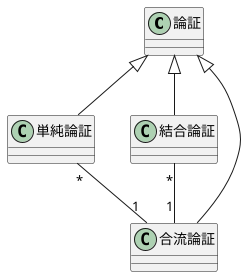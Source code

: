 @startuml

class 論証
class 単純論証
class 結合論証
class 合流論証

単純論証 -u-|> 論証
結合論証 -u-|> 論証
合流論証 --|> 論証
単純論証 "*"--"1" 合流論証
結合論証 "*"--"1" 合流論証

@enduml
